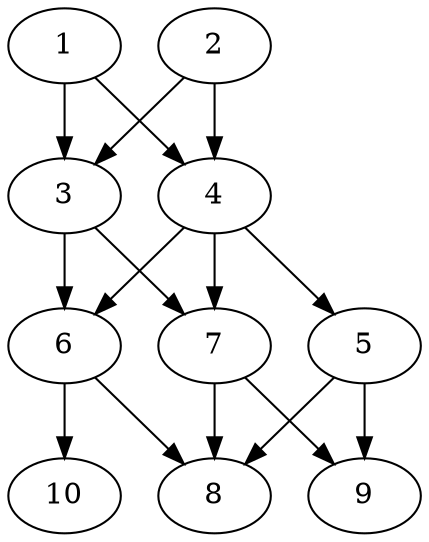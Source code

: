 // DAG automatically generated by daggen at Thu Oct  3 13:58:04 2019
// ./daggen --dot -n 10 --ccr 0.4 --fat 0.5 --regular 0.9 --density 0.9 --mindata 5242880 --maxdata 52428800 
digraph G {
  1 [size="21048320", alpha="0.19", expect_size="8419328"] 
  1 -> 3 [size ="8419328"]
  1 -> 4 [size ="8419328"]
  2 [size="25835520", alpha="0.10", expect_size="10334208"] 
  2 -> 3 [size ="10334208"]
  2 -> 4 [size ="10334208"]
  3 [size="16893440", alpha="0.09", expect_size="6757376"] 
  3 -> 6 [size ="6757376"]
  3 -> 7 [size ="6757376"]
  4 [size="60753920", alpha="0.20", expect_size="24301568"] 
  4 -> 5 [size ="24301568"]
  4 -> 6 [size ="24301568"]
  4 -> 7 [size ="24301568"]
  5 [size="62359040", alpha="0.07", expect_size="24943616"] 
  5 -> 8 [size ="24943616"]
  5 -> 9 [size ="24943616"]
  6 [size="19699200", alpha="0.08", expect_size="7879680"] 
  6 -> 8 [size ="7879680"]
  6 -> 10 [size ="7879680"]
  7 [size="127065600", alpha="0.03", expect_size="50826240"] 
  7 -> 8 [size ="50826240"]
  7 -> 9 [size ="50826240"]
  8 [size="14574080", alpha="0.16", expect_size="5829632"] 
  9 [size="45580800", alpha="0.14", expect_size="18232320"] 
  10 [size="61931520", alpha="0.04", expect_size="24772608"] 
}
